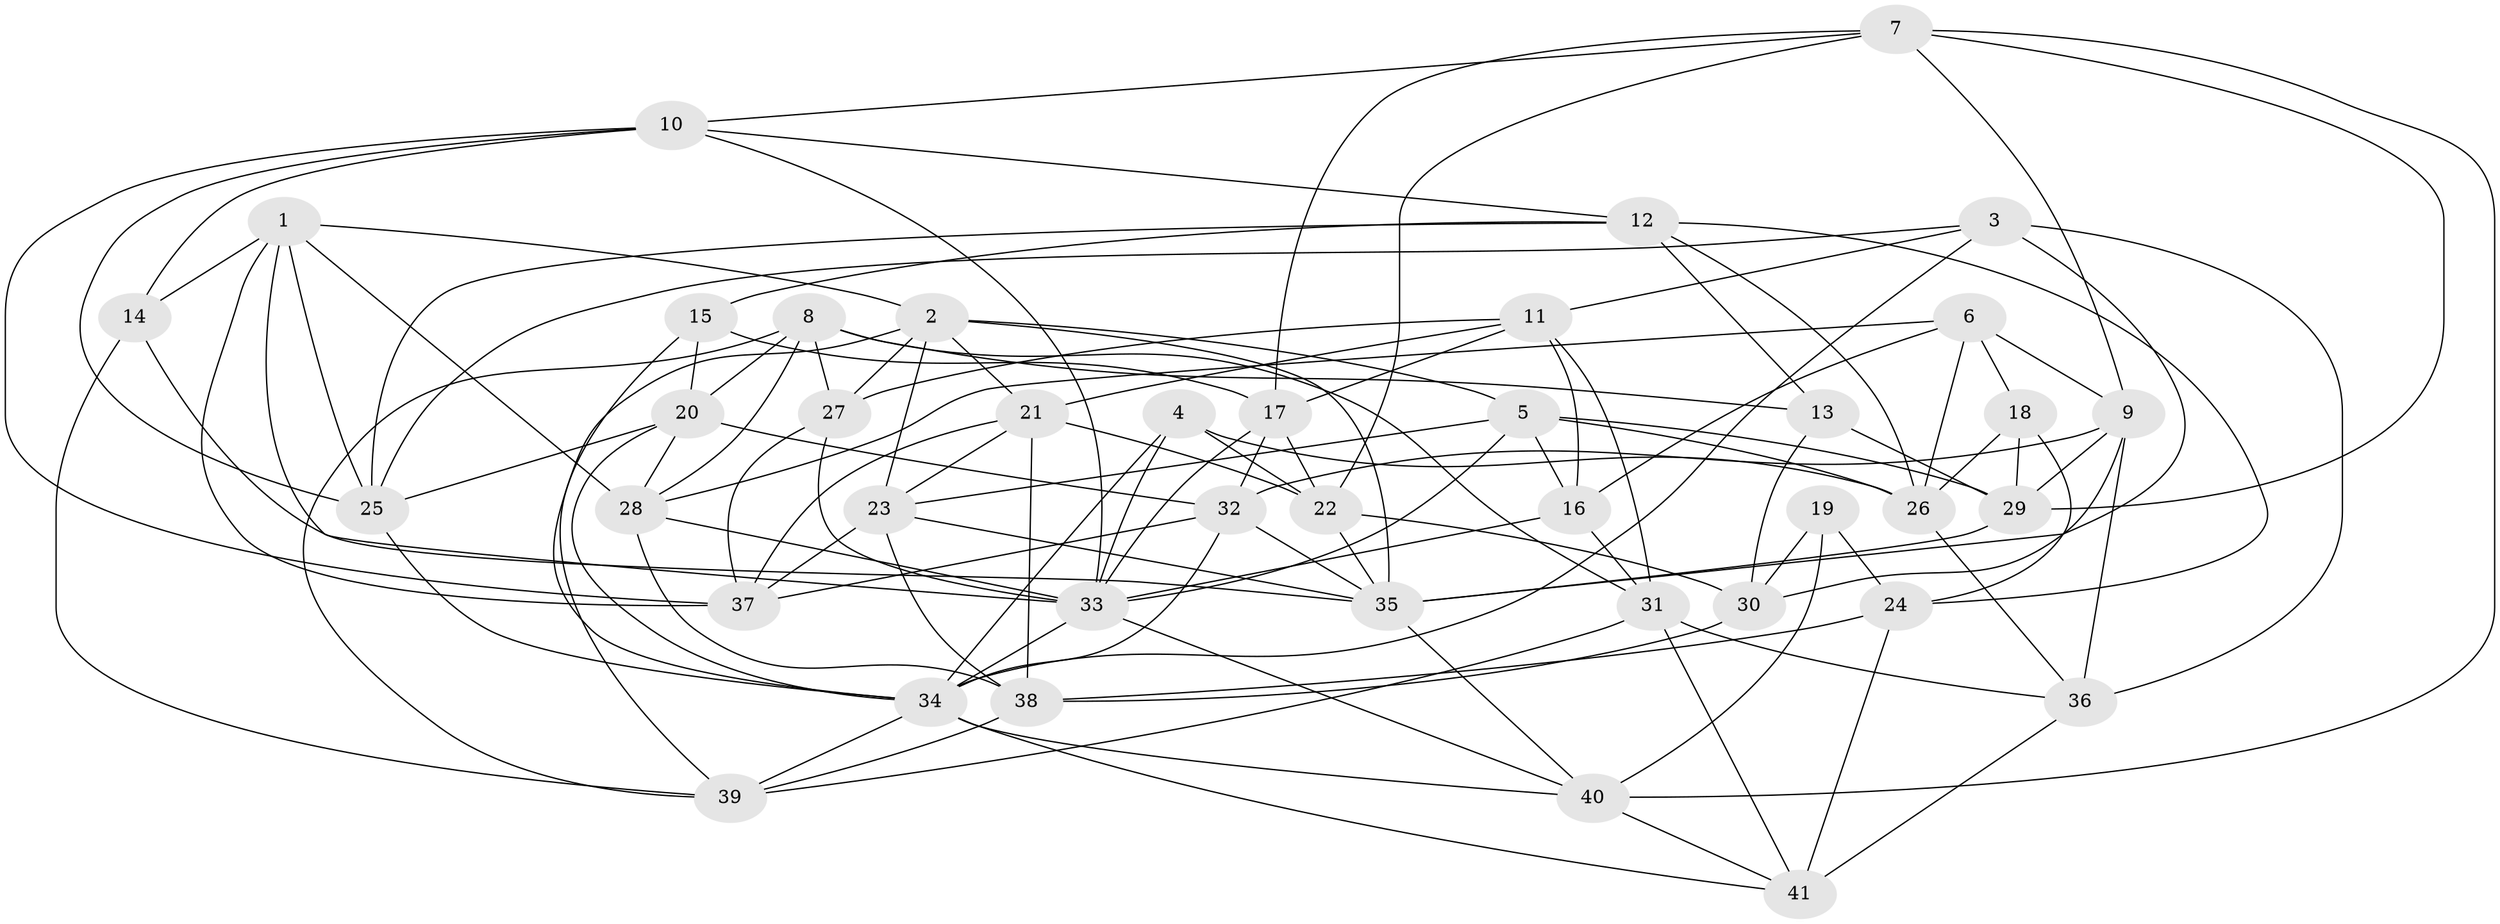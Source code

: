 // original degree distribution, {4: 1.0}
// Generated by graph-tools (version 1.1) at 2025/26/03/09/25 03:26:59]
// undirected, 41 vertices, 118 edges
graph export_dot {
graph [start="1"]
  node [color=gray90,style=filled];
  1;
  2;
  3;
  4;
  5;
  6;
  7;
  8;
  9;
  10;
  11;
  12;
  13;
  14;
  15;
  16;
  17;
  18;
  19;
  20;
  21;
  22;
  23;
  24;
  25;
  26;
  27;
  28;
  29;
  30;
  31;
  32;
  33;
  34;
  35;
  36;
  37;
  38;
  39;
  40;
  41;
  1 -- 2 [weight=1.0];
  1 -- 14 [weight=1.0];
  1 -- 25 [weight=1.0];
  1 -- 28 [weight=1.0];
  1 -- 33 [weight=1.0];
  1 -- 37 [weight=1.0];
  2 -- 5 [weight=1.0];
  2 -- 21 [weight=1.0];
  2 -- 23 [weight=1.0];
  2 -- 27 [weight=2.0];
  2 -- 35 [weight=1.0];
  2 -- 39 [weight=1.0];
  3 -- 11 [weight=1.0];
  3 -- 25 [weight=1.0];
  3 -- 34 [weight=1.0];
  3 -- 35 [weight=1.0];
  3 -- 36 [weight=2.0];
  4 -- 22 [weight=1.0];
  4 -- 26 [weight=1.0];
  4 -- 33 [weight=1.0];
  4 -- 34 [weight=1.0];
  5 -- 16 [weight=1.0];
  5 -- 23 [weight=1.0];
  5 -- 26 [weight=1.0];
  5 -- 29 [weight=1.0];
  5 -- 33 [weight=1.0];
  6 -- 9 [weight=1.0];
  6 -- 16 [weight=2.0];
  6 -- 18 [weight=1.0];
  6 -- 26 [weight=1.0];
  6 -- 28 [weight=1.0];
  7 -- 9 [weight=1.0];
  7 -- 10 [weight=1.0];
  7 -- 17 [weight=1.0];
  7 -- 22 [weight=1.0];
  7 -- 29 [weight=1.0];
  7 -- 40 [weight=1.0];
  8 -- 13 [weight=1.0];
  8 -- 20 [weight=1.0];
  8 -- 27 [weight=1.0];
  8 -- 28 [weight=1.0];
  8 -- 31 [weight=1.0];
  8 -- 39 [weight=1.0];
  9 -- 29 [weight=1.0];
  9 -- 30 [weight=1.0];
  9 -- 32 [weight=1.0];
  9 -- 36 [weight=1.0];
  10 -- 12 [weight=1.0];
  10 -- 14 [weight=1.0];
  10 -- 25 [weight=1.0];
  10 -- 33 [weight=1.0];
  10 -- 37 [weight=1.0];
  11 -- 16 [weight=1.0];
  11 -- 17 [weight=1.0];
  11 -- 21 [weight=1.0];
  11 -- 27 [weight=1.0];
  11 -- 31 [weight=1.0];
  12 -- 13 [weight=1.0];
  12 -- 15 [weight=1.0];
  12 -- 24 [weight=1.0];
  12 -- 25 [weight=1.0];
  12 -- 26 [weight=1.0];
  13 -- 29 [weight=1.0];
  13 -- 30 [weight=1.0];
  14 -- 35 [weight=1.0];
  14 -- 39 [weight=1.0];
  15 -- 17 [weight=1.0];
  15 -- 20 [weight=1.0];
  15 -- 34 [weight=1.0];
  16 -- 31 [weight=1.0];
  16 -- 33 [weight=1.0];
  17 -- 22 [weight=1.0];
  17 -- 32 [weight=1.0];
  17 -- 33 [weight=1.0];
  18 -- 24 [weight=1.0];
  18 -- 26 [weight=1.0];
  18 -- 29 [weight=1.0];
  19 -- 24 [weight=1.0];
  19 -- 30 [weight=2.0];
  19 -- 40 [weight=1.0];
  20 -- 25 [weight=1.0];
  20 -- 28 [weight=1.0];
  20 -- 32 [weight=1.0];
  20 -- 34 [weight=1.0];
  21 -- 22 [weight=1.0];
  21 -- 23 [weight=1.0];
  21 -- 37 [weight=1.0];
  21 -- 38 [weight=1.0];
  22 -- 30 [weight=1.0];
  22 -- 35 [weight=1.0];
  23 -- 35 [weight=1.0];
  23 -- 37 [weight=1.0];
  23 -- 38 [weight=1.0];
  24 -- 38 [weight=1.0];
  24 -- 41 [weight=2.0];
  25 -- 34 [weight=1.0];
  26 -- 36 [weight=1.0];
  27 -- 33 [weight=1.0];
  27 -- 37 [weight=1.0];
  28 -- 33 [weight=1.0];
  28 -- 38 [weight=1.0];
  29 -- 35 [weight=1.0];
  30 -- 38 [weight=1.0];
  31 -- 36 [weight=1.0];
  31 -- 39 [weight=1.0];
  31 -- 41 [weight=1.0];
  32 -- 34 [weight=1.0];
  32 -- 35 [weight=1.0];
  32 -- 37 [weight=1.0];
  33 -- 34 [weight=1.0];
  33 -- 40 [weight=1.0];
  34 -- 39 [weight=1.0];
  34 -- 40 [weight=1.0];
  34 -- 41 [weight=1.0];
  35 -- 40 [weight=1.0];
  36 -- 41 [weight=1.0];
  38 -- 39 [weight=1.0];
  40 -- 41 [weight=1.0];
}
